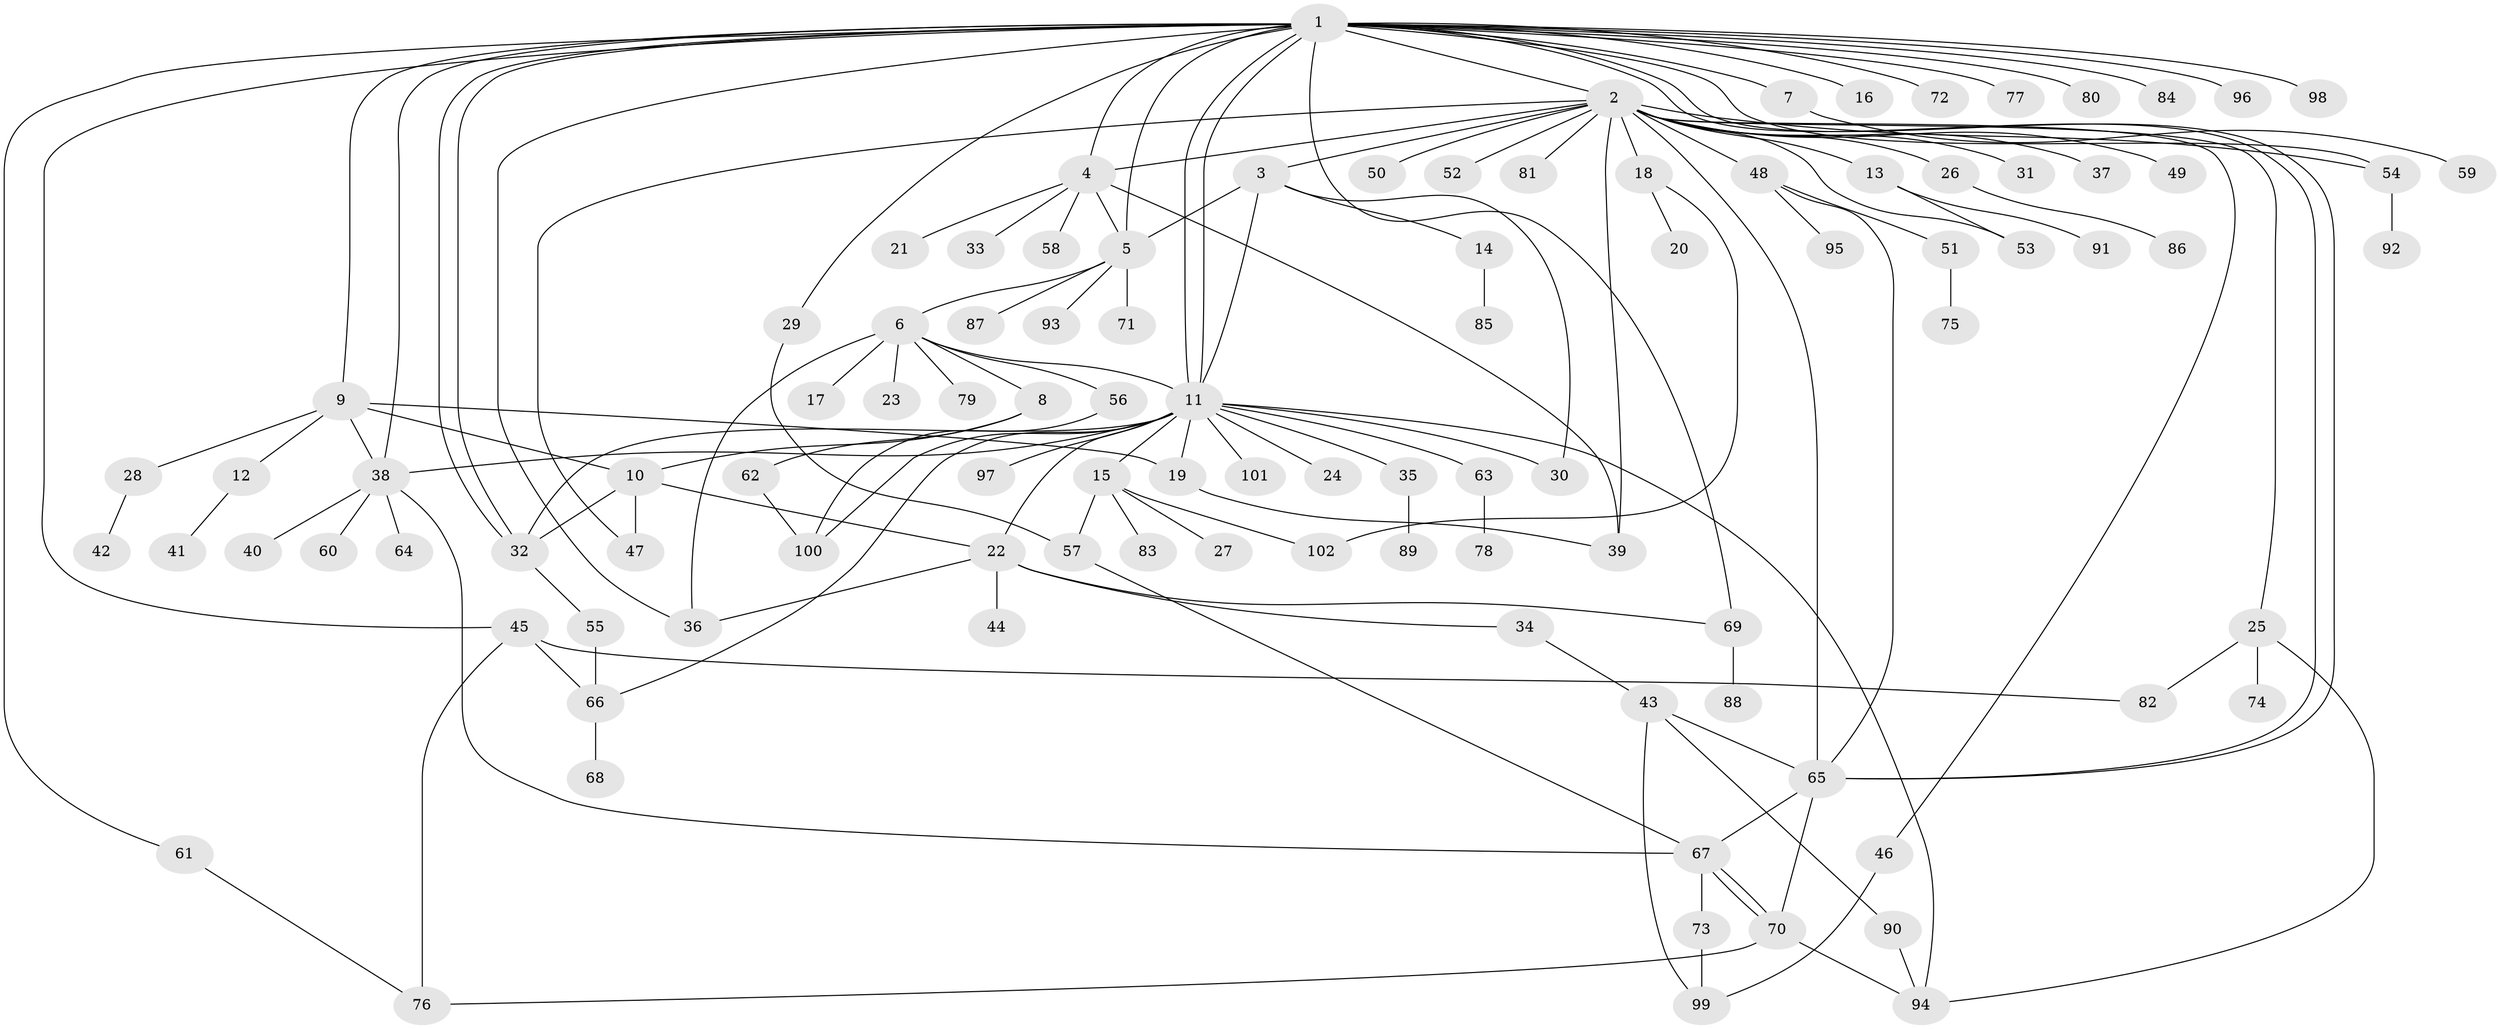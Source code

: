 // Generated by graph-tools (version 1.1) at 2025/49/03/09/25 03:49:58]
// undirected, 102 vertices, 146 edges
graph export_dot {
graph [start="1"]
  node [color=gray90,style=filled];
  1;
  2;
  3;
  4;
  5;
  6;
  7;
  8;
  9;
  10;
  11;
  12;
  13;
  14;
  15;
  16;
  17;
  18;
  19;
  20;
  21;
  22;
  23;
  24;
  25;
  26;
  27;
  28;
  29;
  30;
  31;
  32;
  33;
  34;
  35;
  36;
  37;
  38;
  39;
  40;
  41;
  42;
  43;
  44;
  45;
  46;
  47;
  48;
  49;
  50;
  51;
  52;
  53;
  54;
  55;
  56;
  57;
  58;
  59;
  60;
  61;
  62;
  63;
  64;
  65;
  66;
  67;
  68;
  69;
  70;
  71;
  72;
  73;
  74;
  75;
  76;
  77;
  78;
  79;
  80;
  81;
  82;
  83;
  84;
  85;
  86;
  87;
  88;
  89;
  90;
  91;
  92;
  93;
  94;
  95;
  96;
  97;
  98;
  99;
  100;
  101;
  102;
  1 -- 2;
  1 -- 4;
  1 -- 5;
  1 -- 7;
  1 -- 9;
  1 -- 11;
  1 -- 11;
  1 -- 16;
  1 -- 29;
  1 -- 32;
  1 -- 32;
  1 -- 36;
  1 -- 38;
  1 -- 45;
  1 -- 54;
  1 -- 61;
  1 -- 65;
  1 -- 65;
  1 -- 69;
  1 -- 72;
  1 -- 77;
  1 -- 80;
  1 -- 84;
  1 -- 96;
  1 -- 98;
  2 -- 3;
  2 -- 4;
  2 -- 13;
  2 -- 18;
  2 -- 25;
  2 -- 26;
  2 -- 31;
  2 -- 37;
  2 -- 39;
  2 -- 46;
  2 -- 47;
  2 -- 48;
  2 -- 49;
  2 -- 50;
  2 -- 52;
  2 -- 53;
  2 -- 54;
  2 -- 65;
  2 -- 81;
  3 -- 5;
  3 -- 11;
  3 -- 14;
  3 -- 30;
  4 -- 5;
  4 -- 21;
  4 -- 33;
  4 -- 39;
  4 -- 58;
  5 -- 6;
  5 -- 71;
  5 -- 87;
  5 -- 93;
  6 -- 8;
  6 -- 11;
  6 -- 17;
  6 -- 23;
  6 -- 36;
  6 -- 56;
  6 -- 79;
  7 -- 59;
  8 -- 10;
  8 -- 62;
  9 -- 10;
  9 -- 12;
  9 -- 19;
  9 -- 28;
  9 -- 38;
  10 -- 22;
  10 -- 32;
  10 -- 47;
  11 -- 15;
  11 -- 19;
  11 -- 22;
  11 -- 24;
  11 -- 30;
  11 -- 32;
  11 -- 35;
  11 -- 38;
  11 -- 63;
  11 -- 66;
  11 -- 94;
  11 -- 97;
  11 -- 100;
  11 -- 101;
  12 -- 41;
  13 -- 53;
  13 -- 91;
  14 -- 85;
  15 -- 27;
  15 -- 57;
  15 -- 83;
  15 -- 102;
  18 -- 20;
  18 -- 102;
  19 -- 39;
  22 -- 34;
  22 -- 36;
  22 -- 44;
  22 -- 69;
  25 -- 74;
  25 -- 82;
  25 -- 94;
  26 -- 86;
  28 -- 42;
  29 -- 57;
  32 -- 55;
  34 -- 43;
  35 -- 89;
  38 -- 40;
  38 -- 60;
  38 -- 64;
  38 -- 67;
  43 -- 65;
  43 -- 90;
  43 -- 99;
  45 -- 66;
  45 -- 76;
  45 -- 82;
  46 -- 99;
  48 -- 51;
  48 -- 65;
  48 -- 95;
  51 -- 75;
  54 -- 92;
  55 -- 66;
  56 -- 100;
  57 -- 67;
  61 -- 76;
  62 -- 100;
  63 -- 78;
  65 -- 67;
  65 -- 70;
  66 -- 68;
  67 -- 70;
  67 -- 70;
  67 -- 73;
  69 -- 88;
  70 -- 76;
  70 -- 94;
  73 -- 99;
  90 -- 94;
}
